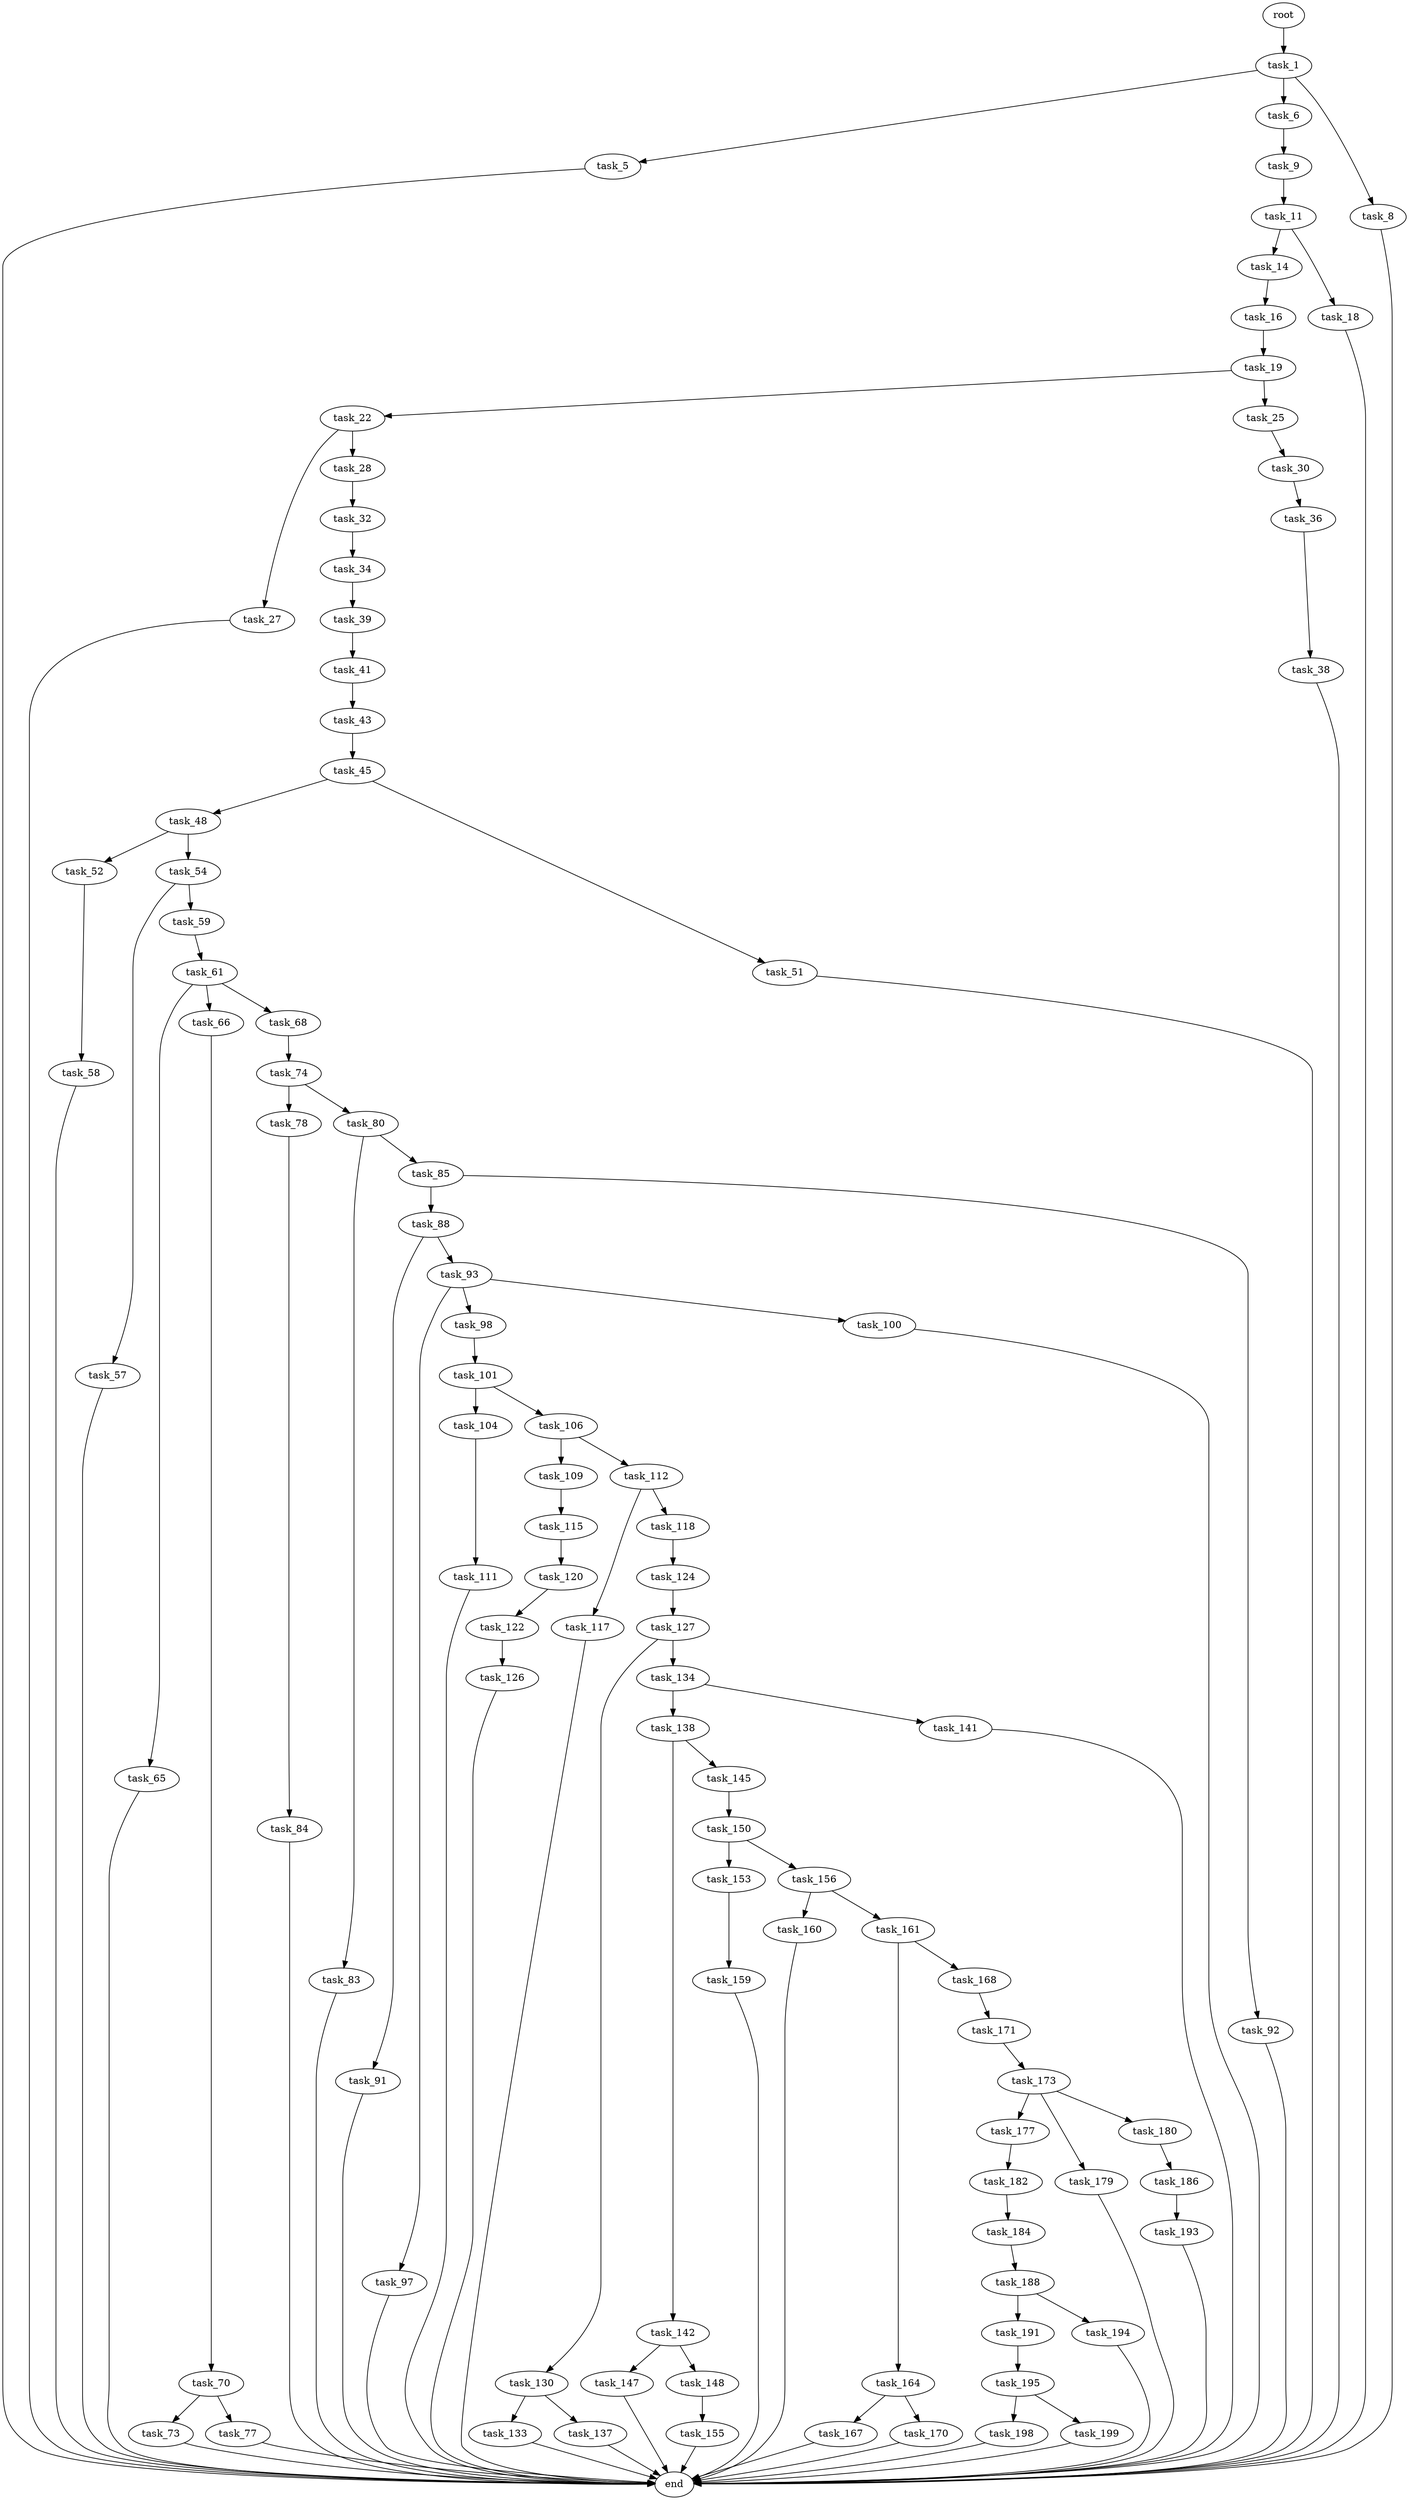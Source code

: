 digraph G {
  root [size="0.000000"];
  task_1 [size="3003384070.000000"];
  task_5 [size="134217728000.000000"];
  task_6 [size="782757789696.000000"];
  task_8 [size="150294593408.000000"];
  task_9 [size="3882468381.000000"];
  task_11 [size="8589934592.000000"];
  task_14 [size="7727750502.000000"];
  task_16 [size="8589934592.000000"];
  task_18 [size="264898958083.000000"];
  task_19 [size="17189940745.000000"];
  task_22 [size="8589934592.000000"];
  task_25 [size="31843299312.000000"];
  task_27 [size="909028309955.000000"];
  task_28 [size="43839654399.000000"];
  task_30 [size="7140864321.000000"];
  task_32 [size="401317090726.000000"];
  task_34 [size="477584222510.000000"];
  task_36 [size="28991029248.000000"];
  task_38 [size="15980778804.000000"];
  task_39 [size="4888476989.000000"];
  task_41 [size="150287607245.000000"];
  task_43 [size="834684175.000000"];
  task_45 [size="768014551173.000000"];
  task_48 [size="134217728000.000000"];
  task_51 [size="24524567848.000000"];
  task_52 [size="54983709442.000000"];
  task_54 [size="231928233984.000000"];
  task_57 [size="8589934592.000000"];
  task_58 [size="782757789696.000000"];
  task_59 [size="176192980442.000000"];
  task_61 [size="68719476736.000000"];
  task_65 [size="368293445632.000000"];
  task_66 [size="8589934592.000000"];
  task_68 [size="1094261164650.000000"];
  task_70 [size="368293445632.000000"];
  task_73 [size="33295253564.000000"];
  task_74 [size="357707042996.000000"];
  task_77 [size="134217728000.000000"];
  task_78 [size="73885365499.000000"];
  task_80 [size="28991029248.000000"];
  task_83 [size="782757789696.000000"];
  task_84 [size="3273107856.000000"];
  task_85 [size="120851059216.000000"];
  task_88 [size="1122577225553.000000"];
  task_91 [size="68719476736.000000"];
  task_92 [size="10659308225.000000"];
  task_93 [size="231928233984.000000"];
  task_97 [size="549755813888.000000"];
  task_98 [size="549755813888.000000"];
  task_100 [size="110067050234.000000"];
  task_101 [size="811321448117.000000"];
  task_104 [size="55679867836.000000"];
  task_106 [size="4746509991.000000"];
  task_109 [size="28991029248.000000"];
  task_111 [size="134217728000.000000"];
  task_112 [size="200900622607.000000"];
  task_115 [size="413013469490.000000"];
  task_117 [size="134217728000.000000"];
  task_118 [size="231928233984.000000"];
  task_120 [size="474533790999.000000"];
  task_122 [size="181671794412.000000"];
  task_124 [size="134217728000.000000"];
  task_126 [size="231928233984.000000"];
  task_127 [size="2881344649.000000"];
  task_130 [size="134217728000.000000"];
  task_133 [size="549755813888.000000"];
  task_134 [size="1191676808.000000"];
  task_137 [size="17128256822.000000"];
  task_138 [size="8589934592.000000"];
  task_141 [size="14479916825.000000"];
  task_142 [size="549755813888.000000"];
  task_145 [size="25254237851.000000"];
  task_147 [size="7608876446.000000"];
  task_148 [size="251773396702.000000"];
  task_150 [size="11068632674.000000"];
  task_153 [size="1296313965401.000000"];
  task_155 [size="224138340542.000000"];
  task_156 [size="100201548229.000000"];
  task_159 [size="10012055614.000000"];
  task_160 [size="1073741824000.000000"];
  task_161 [size="231928233984.000000"];
  task_164 [size="1153790632288.000000"];
  task_167 [size="18349612621.000000"];
  task_168 [size="68719476736.000000"];
  task_170 [size="134217728000.000000"];
  task_171 [size="134217728000.000000"];
  task_173 [size="531147708165.000000"];
  task_177 [size="13051433679.000000"];
  task_179 [size="12585119967.000000"];
  task_180 [size="4403306735.000000"];
  task_182 [size="782757789696.000000"];
  task_184 [size="135795760847.000000"];
  task_186 [size="134217728000.000000"];
  task_188 [size="47245619189.000000"];
  task_191 [size="68719476736.000000"];
  task_193 [size="19867217657.000000"];
  task_194 [size="13772133812.000000"];
  task_195 [size="134217728000.000000"];
  task_198 [size="368293445632.000000"];
  task_199 [size="134217728000.000000"];
  end [size="0.000000"];

  root -> task_1 [size="1.000000"];
  task_1 -> task_5 [size="75497472.000000"];
  task_1 -> task_6 [size="75497472.000000"];
  task_1 -> task_8 [size="75497472.000000"];
  task_5 -> end [size="1.000000"];
  task_6 -> task_9 [size="679477248.000000"];
  task_8 -> end [size="1.000000"];
  task_9 -> task_11 [size="134217728.000000"];
  task_11 -> task_14 [size="33554432.000000"];
  task_11 -> task_18 [size="33554432.000000"];
  task_14 -> task_16 [size="301989888.000000"];
  task_16 -> task_19 [size="33554432.000000"];
  task_18 -> end [size="1.000000"];
  task_19 -> task_22 [size="411041792.000000"];
  task_19 -> task_25 [size="411041792.000000"];
  task_22 -> task_27 [size="33554432.000000"];
  task_22 -> task_28 [size="33554432.000000"];
  task_25 -> task_30 [size="838860800.000000"];
  task_27 -> end [size="1.000000"];
  task_28 -> task_32 [size="33554432.000000"];
  task_30 -> task_36 [size="134217728.000000"];
  task_32 -> task_34 [size="301989888.000000"];
  task_34 -> task_39 [size="301989888.000000"];
  task_36 -> task_38 [size="75497472.000000"];
  task_38 -> end [size="1.000000"];
  task_39 -> task_41 [size="411041792.000000"];
  task_41 -> task_43 [size="209715200.000000"];
  task_43 -> task_45 [size="33554432.000000"];
  task_45 -> task_48 [size="536870912.000000"];
  task_45 -> task_51 [size="536870912.000000"];
  task_48 -> task_52 [size="209715200.000000"];
  task_48 -> task_54 [size="209715200.000000"];
  task_51 -> end [size="1.000000"];
  task_52 -> task_58 [size="75497472.000000"];
  task_54 -> task_57 [size="301989888.000000"];
  task_54 -> task_59 [size="301989888.000000"];
  task_57 -> end [size="1.000000"];
  task_58 -> end [size="1.000000"];
  task_59 -> task_61 [size="134217728.000000"];
  task_61 -> task_65 [size="134217728.000000"];
  task_61 -> task_66 [size="134217728.000000"];
  task_61 -> task_68 [size="134217728.000000"];
  task_65 -> end [size="1.000000"];
  task_66 -> task_70 [size="33554432.000000"];
  task_68 -> task_74 [size="679477248.000000"];
  task_70 -> task_73 [size="411041792.000000"];
  task_70 -> task_77 [size="411041792.000000"];
  task_73 -> end [size="1.000000"];
  task_74 -> task_78 [size="536870912.000000"];
  task_74 -> task_80 [size="536870912.000000"];
  task_77 -> end [size="1.000000"];
  task_78 -> task_84 [size="209715200.000000"];
  task_80 -> task_83 [size="75497472.000000"];
  task_80 -> task_85 [size="75497472.000000"];
  task_83 -> end [size="1.000000"];
  task_84 -> end [size="1.000000"];
  task_85 -> task_88 [size="411041792.000000"];
  task_85 -> task_92 [size="411041792.000000"];
  task_88 -> task_91 [size="838860800.000000"];
  task_88 -> task_93 [size="838860800.000000"];
  task_91 -> end [size="1.000000"];
  task_92 -> end [size="1.000000"];
  task_93 -> task_97 [size="301989888.000000"];
  task_93 -> task_98 [size="301989888.000000"];
  task_93 -> task_100 [size="301989888.000000"];
  task_97 -> end [size="1.000000"];
  task_98 -> task_101 [size="536870912.000000"];
  task_100 -> end [size="1.000000"];
  task_101 -> task_104 [size="679477248.000000"];
  task_101 -> task_106 [size="679477248.000000"];
  task_104 -> task_111 [size="134217728.000000"];
  task_106 -> task_109 [size="209715200.000000"];
  task_106 -> task_112 [size="209715200.000000"];
  task_109 -> task_115 [size="75497472.000000"];
  task_111 -> end [size="1.000000"];
  task_112 -> task_117 [size="301989888.000000"];
  task_112 -> task_118 [size="301989888.000000"];
  task_115 -> task_120 [size="411041792.000000"];
  task_117 -> end [size="1.000000"];
  task_118 -> task_124 [size="301989888.000000"];
  task_120 -> task_122 [size="679477248.000000"];
  task_122 -> task_126 [size="134217728.000000"];
  task_124 -> task_127 [size="209715200.000000"];
  task_126 -> end [size="1.000000"];
  task_127 -> task_130 [size="134217728.000000"];
  task_127 -> task_134 [size="134217728.000000"];
  task_130 -> task_133 [size="209715200.000000"];
  task_130 -> task_137 [size="209715200.000000"];
  task_133 -> end [size="1.000000"];
  task_134 -> task_138 [size="33554432.000000"];
  task_134 -> task_141 [size="33554432.000000"];
  task_137 -> end [size="1.000000"];
  task_138 -> task_142 [size="33554432.000000"];
  task_138 -> task_145 [size="33554432.000000"];
  task_141 -> end [size="1.000000"];
  task_142 -> task_147 [size="536870912.000000"];
  task_142 -> task_148 [size="536870912.000000"];
  task_145 -> task_150 [size="536870912.000000"];
  task_147 -> end [size="1.000000"];
  task_148 -> task_155 [size="209715200.000000"];
  task_150 -> task_153 [size="209715200.000000"];
  task_150 -> task_156 [size="209715200.000000"];
  task_153 -> task_159 [size="838860800.000000"];
  task_155 -> end [size="1.000000"];
  task_156 -> task_160 [size="411041792.000000"];
  task_156 -> task_161 [size="411041792.000000"];
  task_159 -> end [size="1.000000"];
  task_160 -> end [size="1.000000"];
  task_161 -> task_164 [size="301989888.000000"];
  task_161 -> task_168 [size="301989888.000000"];
  task_164 -> task_167 [size="838860800.000000"];
  task_164 -> task_170 [size="838860800.000000"];
  task_167 -> end [size="1.000000"];
  task_168 -> task_171 [size="134217728.000000"];
  task_170 -> end [size="1.000000"];
  task_171 -> task_173 [size="209715200.000000"];
  task_173 -> task_177 [size="411041792.000000"];
  task_173 -> task_179 [size="411041792.000000"];
  task_173 -> task_180 [size="411041792.000000"];
  task_177 -> task_182 [size="209715200.000000"];
  task_179 -> end [size="1.000000"];
  task_180 -> task_186 [size="536870912.000000"];
  task_182 -> task_184 [size="679477248.000000"];
  task_184 -> task_188 [size="134217728.000000"];
  task_186 -> task_193 [size="209715200.000000"];
  task_188 -> task_191 [size="134217728.000000"];
  task_188 -> task_194 [size="134217728.000000"];
  task_191 -> task_195 [size="134217728.000000"];
  task_193 -> end [size="1.000000"];
  task_194 -> end [size="1.000000"];
  task_195 -> task_198 [size="209715200.000000"];
  task_195 -> task_199 [size="209715200.000000"];
  task_198 -> end [size="1.000000"];
  task_199 -> end [size="1.000000"];
}
